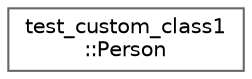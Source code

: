 digraph "类继承关系图"
{
 // LATEX_PDF_SIZE
  bgcolor="transparent";
  edge [fontname=Helvetica,fontsize=10,labelfontname=Helvetica,labelfontsize=10];
  node [fontname=Helvetica,fontsize=10,shape=box,height=0.2,width=0.4];
  rankdir="LR";
  Node0 [id="Node000000",label="test_custom_class1\l::Person",height=0.2,width=0.4,color="grey40", fillcolor="white", style="filled",URL="$structtest__custom__class1_1_1_person.html",tooltip=" "];
}
